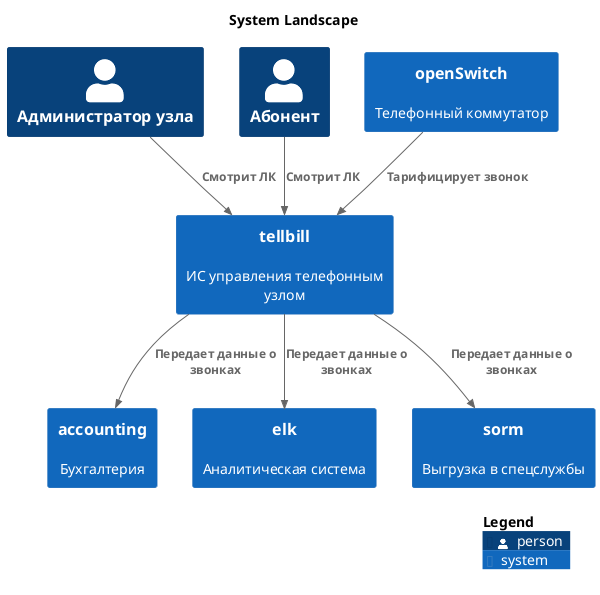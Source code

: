 @startuml
set separator none
title System Landscape

top to bottom direction

!include <C4/C4>
!include <C4/C4_Context>

Person(Администраторузла, "Администратор узла", $descr="", $tags="", $link="")
Person(Абонент, "Абонент", $descr="", $tags="", $link="")
System(openSwitch, "openSwitch", $descr="Телефонный коммутатор", $tags="", $link="")
System(accounting, "accounting", $descr="Бухгалтерия", $tags="", $link="")
System(elk, "elk", $descr="Аналитическая система", $tags="", $link="")
System(sorm, "sorm", $descr="Выгрузка в спецслужбы", $tags="", $link="")
System(tellbill, "tellbill", $descr="ИС управления телефонным узлом", $tags="", $link="")

Rel(tellbill, elk, "Передает данные о звонках", $techn="", $tags="", $link="")
Rel(tellbill, sorm, "Передает данные о звонках", $techn="", $tags="", $link="")
Rel(tellbill, accounting, "Передает данные о звонках", $techn="", $tags="", $link="")
Rel(openSwitch, tellbill, "Тарифицирует звонок", $techn="", $tags="", $link="")
Rel(Абонент, tellbill, "Смотрит ЛК", $techn="", $tags="", $link="")
Rel(Администраторузла, tellbill, "Смотрит ЛК", $techn="", $tags="", $link="")

SHOW_LEGEND(true)
@enduml
